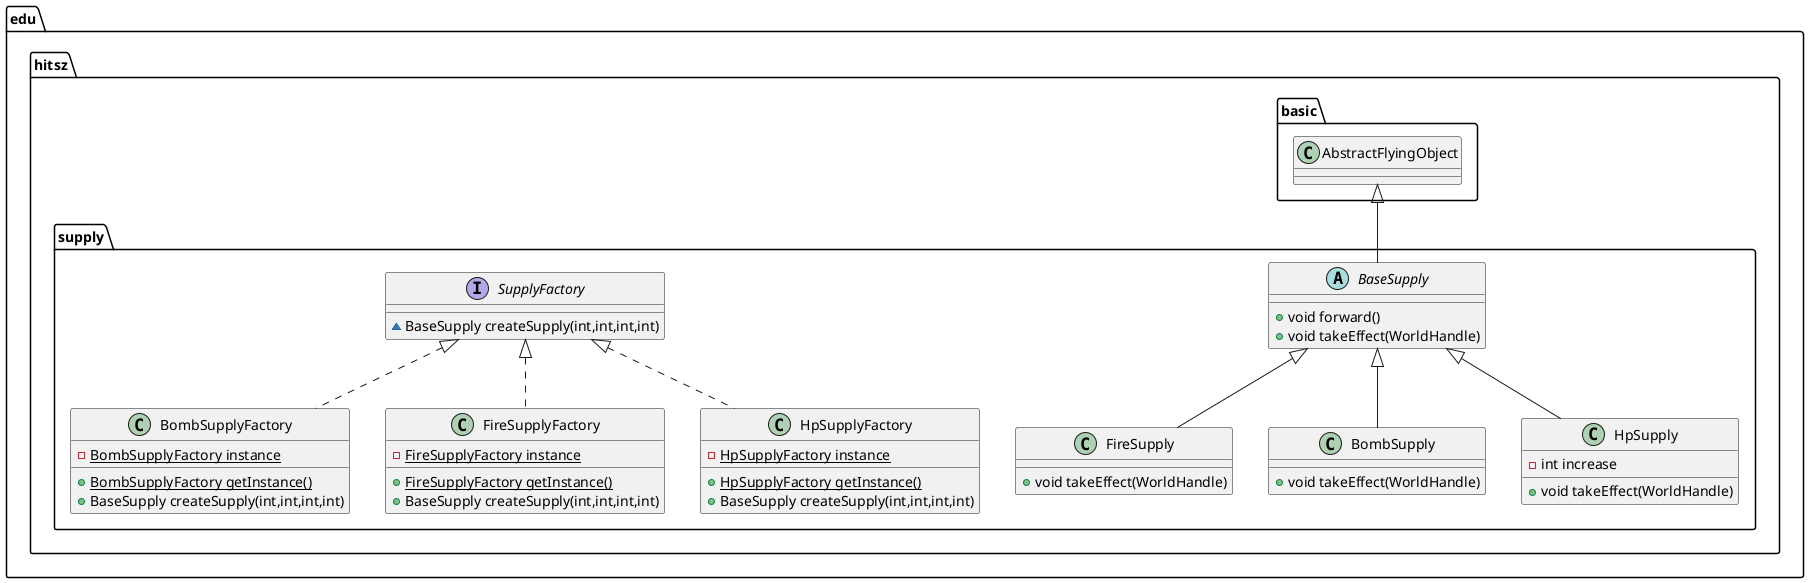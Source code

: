 @startuml
class edu.hitsz.supply.BombSupplyFactory {
- {static} BombSupplyFactory instance
+ {static} BombSupplyFactory getInstance()
+ BaseSupply createSupply(int,int,int,int)
}
class edu.hitsz.supply.FireSupplyFactory {
- {static} FireSupplyFactory instance
+ {static} FireSupplyFactory getInstance()
+ BaseSupply createSupply(int,int,int,int)
}
class edu.hitsz.supply.FireSupply {
+ void takeEffect(WorldHandle)
}
class edu.hitsz.supply.HpSupplyFactory {
- {static} HpSupplyFactory instance
+ {static} HpSupplyFactory getInstance()
+ BaseSupply createSupply(int,int,int,int)
}
class edu.hitsz.supply.BombSupply {
+ void takeEffect(WorldHandle)
}
abstract class edu.hitsz.supply.BaseSupply {
+ void forward()
+ void takeEffect(WorldHandle)
}
class edu.hitsz.supply.HpSupply {
- int increase
+ void takeEffect(WorldHandle)
}
interface edu.hitsz.supply.SupplyFactory {
~ BaseSupply createSupply(int,int,int,int)
}


edu.hitsz.supply.SupplyFactory <|.. edu.hitsz.supply.BombSupplyFactory
edu.hitsz.supply.SupplyFactory <|.. edu.hitsz.supply.FireSupplyFactory
edu.hitsz.supply.BaseSupply <|-- edu.hitsz.supply.FireSupply
edu.hitsz.supply.SupplyFactory <|.. edu.hitsz.supply.HpSupplyFactory
edu.hitsz.supply.BaseSupply <|-- edu.hitsz.supply.BombSupply
edu.hitsz.basic.AbstractFlyingObject <|-- edu.hitsz.supply.BaseSupply
edu.hitsz.supply.BaseSupply <|-- edu.hitsz.supply.HpSupply
@enduml